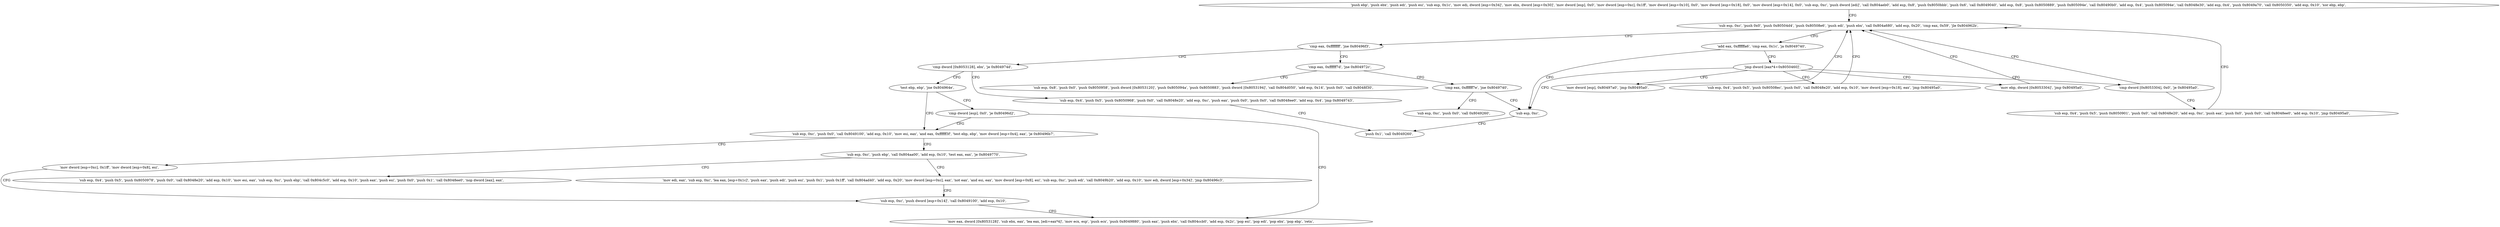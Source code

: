 digraph "func" {
"134518048" [label = "'push ebp', 'push ebx', 'push edi', 'push esi', 'sub esp, 0x1c', 'mov edi, dword [esp+0x34]', 'mov ebx, dword [esp+0x30]', 'mov dword [esp], 0x0', 'mov dword [esp+0xc], 0x1ff', 'mov dword [esp+0x10], 0x0', 'mov dword [esp+0x18], 0x0', 'mov dword [esp+0x14], 0x0', 'sub esp, 0xc', 'push dword [edi]', 'call 0x804aeb0', 'add esp, 0x8', 'push 0x8050bbb', 'push 0x6', 'call 0x8049040', 'add esp, 0x8', 'push 0x8050889', 'push 0x805094e', 'call 0x80490b0', 'add esp, 0x4', 'push 0x805094e', 'call 0x8048e30', 'add esp, 0x4', 'push 0x8049a70', 'call 0x8050350', 'add esp, 0x10', 'xor ebp, ebp', " ]
"134518176" [label = "'sub esp, 0xc', 'push 0x0', 'push 0x80504d4', 'push 0x80508e6', 'push edi', 'push ebx', 'call 0x804a680', 'add esp, 0x20', 'cmp eax, 0x59', 'jle 0x804962b', " ]
"134518315" [label = "'cmp eax, 0xffffffff', 'jne 0x80496f3', " ]
"134518515" [label = "'cmp eax, 0xffffff7d', 'jne 0x804972c', " ]
"134518324" [label = "'cmp dword [0x8053128], ebx', 'je 0x804974d', " ]
"134518206" [label = "'add eax, 0xffffffa6', 'cmp eax, 0x1c', 'ja 0x8049740', " ]
"134518592" [label = "'sub esp, 0xc', " ]
"134518218" [label = "'jmp dword [eax*4+0x8050460]', " ]
"134518572" [label = "'cmp eax, 0xffffff7e', 'jne 0x8049740', " ]
"134518522" [label = "'sub esp, 0x8', 'push 0x0', 'push 0x8050958', 'push dword [0x8053120]', 'push 0x805094a', 'push 0x8050883', 'push dword [0x8053194]', 'call 0x804d050', 'add esp, 0x14', 'push 0x0', 'call 0x8048f30', " ]
"134518605" [label = "'sub esp, 0x4', 'push 0x5', 'push 0x8050968', 'push 0x0', 'call 0x8048e20', 'add esp, 0xc', 'push eax', 'push 0x0', 'push 0x0', 'call 0x8048ee0', 'add esp, 0x4', 'jmp 0x8049743', " ]
"134518336" [label = "'test ebp, ebp', 'jne 0x804964e', " ]
"134518595" [label = "'push 0x1', 'call 0x8049260', " ]
"134518225" [label = "'cmp dword [0x8053304], 0x0', 'je 0x80495a0', " ]
"134518269" [label = "'sub esp, 0x4', 'push 0x5', 'push 0x80508ec', 'push 0x0', 'call 0x8048e20', 'add esp, 0x10', 'mov dword [esp+0x18], eax', 'jmp 0x80495a0', " ]
"134518295" [label = "'mov ebp, dword [0x8053304]', 'jmp 0x80495a0', " ]
"134518303" [label = "'mov dword [esp], 0x80497a0', 'jmp 0x80495a0', " ]
"134518579" [label = "'sub esp, 0xc', 'push 0x0', 'call 0x8049260', " ]
"134518350" [label = "'sub esp, 0xc', 'push 0x0', 'call 0x8049100', 'add esp, 0x10', 'mov esi, eax', 'and eax, 0xffffff3f', 'test ebp, ebp', 'mov dword [esp+0x4], eax', 'je 0x80496b7', " ]
"134518340" [label = "'cmp dword [esp], 0x0', 'je 0x80496d2', " ]
"134518234" [label = "'sub esp, 0x4', 'push 0x5', 'push 0x8050901', 'push 0x0', 'call 0x8048e20', 'add esp, 0xc', 'push eax', 'push 0x0', 'push 0x0', 'call 0x8048ee0', 'add esp, 0x10', 'jmp 0x80495a0', " ]
"134518455" [label = "'mov dword [esp+0xc], 0x1ff', 'mov dword [esp+0x8], esi', " ]
"134518378" [label = "'sub esp, 0xc', 'push ebp', 'call 0x804aa00', 'add esp, 0x10', 'test eax, eax', 'je 0x8049770', " ]
"134518482" [label = "'mov eax, dword [0x8053128]', 'sub ebx, eax', 'lea eax, [edi+eax*4]', 'mov ecx, esp', 'push ecx', 'push 0x8049880', 'push eax', 'push ebx', 'call 0x804ccb0', 'add esp, 0x2c', 'pop esi', 'pop edi', 'pop ebx', 'pop ebp', 'retn', " ]
"134518467" [label = "'sub esp, 0xc', 'push dword [esp+0x14]', 'call 0x8049100', 'add esp, 0x10', " ]
"134518640" [label = "'sub esp, 0x4', 'push 0x5', 'push 0x8050978', 'push 0x0', 'call 0x8048e20', 'add esp, 0x10', 'mov esi, eax', 'sub esp, 0xc', 'push ebp', 'call 0x804c5c0', 'add esp, 0x10', 'push eax', 'push esi', 'push 0x0', 'push 0x1', 'call 0x8048ee0', 'nop dword [eax], eax', " ]
"134518398" [label = "'mov edi, eax', 'sub esp, 0xc', 'lea eax, [esp+0x1c]', 'push eax', 'push edi', 'push esi', 'push 0x1', 'push 0x1ff', 'call 0x804ad40', 'add esp, 0x20', 'mov dword [esp+0xc], eax', 'not eax', 'and esi, eax', 'mov dword [esp+0x8], esi', 'sub esp, 0xc', 'push edi', 'call 0x8049b20', 'add esp, 0x10', 'mov edi, dword [esp+0x34]', 'jmp 0x80496c3', " ]
"134518048" -> "134518176" [ label = "CFG" ]
"134518176" -> "134518315" [ label = "CFG" ]
"134518176" -> "134518206" [ label = "CFG" ]
"134518315" -> "134518515" [ label = "CFG" ]
"134518315" -> "134518324" [ label = "CFG" ]
"134518515" -> "134518572" [ label = "CFG" ]
"134518515" -> "134518522" [ label = "CFG" ]
"134518324" -> "134518605" [ label = "CFG" ]
"134518324" -> "134518336" [ label = "CFG" ]
"134518206" -> "134518592" [ label = "CFG" ]
"134518206" -> "134518218" [ label = "CFG" ]
"134518592" -> "134518595" [ label = "CFG" ]
"134518218" -> "134518225" [ label = "CFG" ]
"134518218" -> "134518269" [ label = "CFG" ]
"134518218" -> "134518295" [ label = "CFG" ]
"134518218" -> "134518303" [ label = "CFG" ]
"134518218" -> "134518592" [ label = "CFG" ]
"134518572" -> "134518592" [ label = "CFG" ]
"134518572" -> "134518579" [ label = "CFG" ]
"134518605" -> "134518595" [ label = "CFG" ]
"134518336" -> "134518350" [ label = "CFG" ]
"134518336" -> "134518340" [ label = "CFG" ]
"134518225" -> "134518176" [ label = "CFG" ]
"134518225" -> "134518234" [ label = "CFG" ]
"134518269" -> "134518176" [ label = "CFG" ]
"134518295" -> "134518176" [ label = "CFG" ]
"134518303" -> "134518176" [ label = "CFG" ]
"134518350" -> "134518455" [ label = "CFG" ]
"134518350" -> "134518378" [ label = "CFG" ]
"134518340" -> "134518482" [ label = "CFG" ]
"134518340" -> "134518350" [ label = "CFG" ]
"134518234" -> "134518176" [ label = "CFG" ]
"134518455" -> "134518467" [ label = "CFG" ]
"134518378" -> "134518640" [ label = "CFG" ]
"134518378" -> "134518398" [ label = "CFG" ]
"134518467" -> "134518482" [ label = "CFG" ]
"134518398" -> "134518467" [ label = "CFG" ]
}

